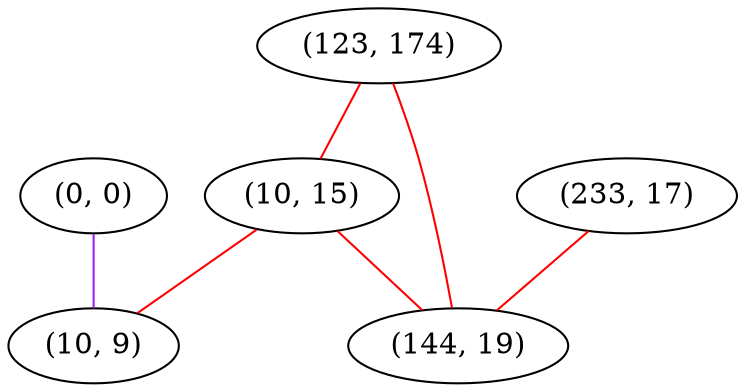 graph "" {
"(0, 0)";
"(123, 174)";
"(10, 15)";
"(233, 17)";
"(144, 19)";
"(10, 9)";
"(0, 0)" -- "(10, 9)"  [color=purple, key=0, weight=4];
"(123, 174)" -- "(10, 15)"  [color=red, key=0, weight=1];
"(123, 174)" -- "(144, 19)"  [color=red, key=0, weight=1];
"(10, 15)" -- "(144, 19)"  [color=red, key=0, weight=1];
"(10, 15)" -- "(10, 9)"  [color=red, key=0, weight=1];
"(233, 17)" -- "(144, 19)"  [color=red, key=0, weight=1];
}
